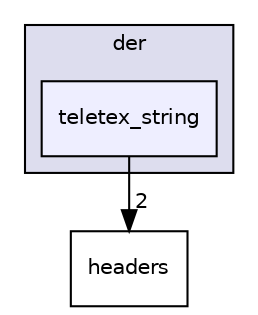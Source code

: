 digraph "M:/Office/!Doutorado/0. RepositorioSVN/HAMSTER_Prototype/branches/JINT2018/include/libtomcrypt-develop/src/pk/asn1/der/teletex_string" {
  compound=true
  node [ fontsize="10", fontname="Helvetica"];
  edge [ labelfontsize="10", labelfontname="Helvetica"];
  subgraph clusterdir_05ca1756a21cb1b95ef1a81c5191d596 {
    graph [ bgcolor="#ddddee", pencolor="black", label="der" fontname="Helvetica", fontsize="10", URL="dir_05ca1756a21cb1b95ef1a81c5191d596.html"]
  dir_d354d256deb8d694492e2c3f577f5285 [shape=box, label="teletex_string", style="filled", fillcolor="#eeeeff", pencolor="black", URL="dir_d354d256deb8d694492e2c3f577f5285.html"];
  }
  dir_a0acb8384b4122a9c7afcf2489cf4036 [shape=box label="headers" URL="dir_a0acb8384b4122a9c7afcf2489cf4036.html"];
  dir_d354d256deb8d694492e2c3f577f5285->dir_a0acb8384b4122a9c7afcf2489cf4036 [headlabel="2", labeldistance=1.5 headhref="dir_000075_000026.html"];
}
